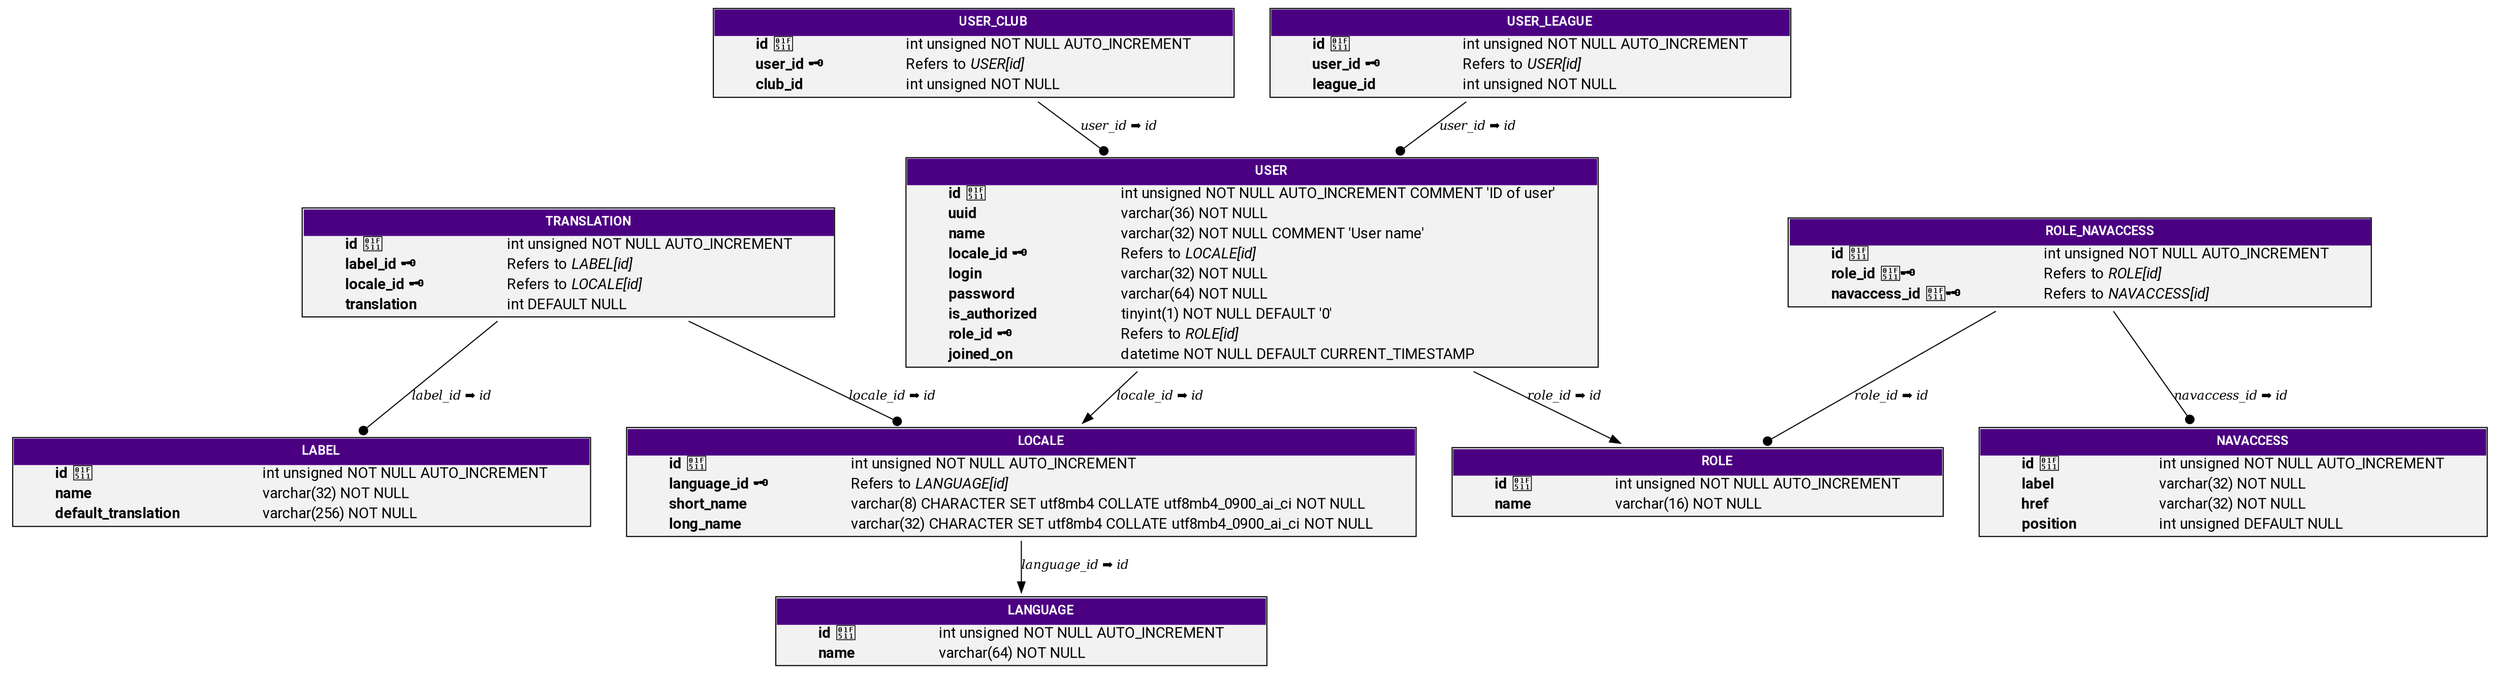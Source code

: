 //This file has been generated with doteur, enjoy!
digraph doteur {


    

    node [

        shape = "plaintext"
    ]



    

    "LABEL" [label=<
        <TABLE BGCOLOR="grey95" BORDER="1" CELLBORDER="0" CELLSPACING="0">

        <TR><TD COLSPAN="2" CELLPADDING="5" ALIGN="CENTER" BGCOLOR="indigo">
        <FONT FACE="Roboto" COLOR="white" POINT-SIZE="12">
        <B>LABEL</B>
        </FONT></TD></TR>

        <TR><TD ALIGN="LEFT" BORDER="0">
        <FONT COLOR="black" FACE="Roboto"><B>id 🔑</B></FONT>
        </TD><TD ALIGN="LEFT">
        <FONT FACE="Roboto" COLOR="black">int unsigned NOT NULL AUTO_INCREMENT</FONT>
        </TD></TR>

        <TR><TD ALIGN="LEFT" BORDER="0">
        <FONT COLOR="black" FACE="Roboto"><B>name</B></FONT>
        </TD><TD ALIGN="LEFT">
        <FONT COLOR="black" FACE="Roboto">varchar(32) NOT NULL</FONT>
        </TD></TR>

        <TR><TD ALIGN="LEFT" BORDER="0">
        <FONT COLOR="black" FACE="Roboto"><B>default_translation</B></FONT>
        </TD><TD ALIGN="LEFT">
        <FONT COLOR="black" FACE="Roboto">varchar(256) NOT NULL</FONT>
        </TD></TR>

	</TABLE> >]


    "LANGUAGE" [label=<
        <TABLE BGCOLOR="grey95" BORDER="1" CELLBORDER="0" CELLSPACING="0">

        <TR><TD COLSPAN="2" CELLPADDING="5" ALIGN="CENTER" BGCOLOR="indigo">
        <FONT FACE="Roboto" COLOR="white" POINT-SIZE="12">
        <B>LANGUAGE</B>
        </FONT></TD></TR>

        <TR><TD ALIGN="LEFT" BORDER="0">
        <FONT COLOR="black" FACE="Roboto"><B>id 🔑</B></FONT>
        </TD><TD ALIGN="LEFT">
        <FONT FACE="Roboto" COLOR="black">int unsigned NOT NULL AUTO_INCREMENT</FONT>
        </TD></TR>

        <TR><TD ALIGN="LEFT" BORDER="0">
        <FONT COLOR="black" FACE="Roboto"><B>name</B></FONT>
        </TD><TD ALIGN="LEFT">
        <FONT COLOR="black" FACE="Roboto">varchar(64) NOT NULL</FONT>
        </TD></TR>

	</TABLE> >]


    "LOCALE" [label=<
        <TABLE BGCOLOR="grey95" BORDER="1" CELLBORDER="0" CELLSPACING="0">

        <TR><TD COLSPAN="2" CELLPADDING="5" ALIGN="CENTER" BGCOLOR="indigo">
        <FONT FACE="Roboto" COLOR="white" POINT-SIZE="12">
        <B>LOCALE</B>
        </FONT></TD></TR>

        <TR><TD ALIGN="LEFT" BORDER="0">
        <FONT COLOR="black" FACE="Roboto"><B>id 🔑</B></FONT>
        </TD><TD ALIGN="LEFT">
        <FONT FACE="Roboto" COLOR="black">int unsigned NOT NULL AUTO_INCREMENT</FONT>
        </TD></TR>

        <TR><TD ALIGN="LEFT" BORDER="0">
        <FONT COLOR="black" FACE="Roboto"><B>language_id 🗝️</B></FONT>
        </TD><TD ALIGN="LEFT">
        <FONT FACE="Roboto" COLOR="black">Refers to <I>LANGUAGE[id]</I></FONT>
        </TD></TR>

        <TR><TD ALIGN="LEFT" BORDER="0">
        <FONT COLOR="black" FACE="Roboto"><B>short_name</B></FONT>
        </TD><TD ALIGN="LEFT">
        <FONT COLOR="black" FACE="Roboto">varchar(8) CHARACTER SET utf8mb4 COLLATE utf8mb4_0900_ai_ci NOT NULL</FONT>
        </TD></TR>

        <TR><TD ALIGN="LEFT" BORDER="0">
        <FONT COLOR="black" FACE="Roboto"><B>long_name</B></FONT>
        </TD><TD ALIGN="LEFT">
        <FONT COLOR="black" FACE="Roboto">varchar(32) CHARACTER SET utf8mb4 COLLATE utf8mb4_0900_ai_ci NOT NULL</FONT>
        </TD></TR>

	</TABLE> >]


    "NAVACCESS" [label=<
        <TABLE BGCOLOR="grey95" BORDER="1" CELLBORDER="0" CELLSPACING="0">

        <TR><TD COLSPAN="2" CELLPADDING="5" ALIGN="CENTER" BGCOLOR="indigo">
        <FONT FACE="Roboto" COLOR="white" POINT-SIZE="12">
        <B>NAVACCESS</B>
        </FONT></TD></TR>

        <TR><TD ALIGN="LEFT" BORDER="0">
        <FONT COLOR="black" FACE="Roboto"><B>id 🔑</B></FONT>
        </TD><TD ALIGN="LEFT">
        <FONT FACE="Roboto" COLOR="black">int unsigned NOT NULL AUTO_INCREMENT</FONT>
        </TD></TR>

        <TR><TD ALIGN="LEFT" BORDER="0">
        <FONT COLOR="black" FACE="Roboto"><B>label</B></FONT>
        </TD><TD ALIGN="LEFT">
        <FONT COLOR="black" FACE="Roboto">varchar(32) NOT NULL</FONT>
        </TD></TR>

        <TR><TD ALIGN="LEFT" BORDER="0">
        <FONT COLOR="black" FACE="Roboto"><B>href</B></FONT>
        </TD><TD ALIGN="LEFT">
        <FONT COLOR="black" FACE="Roboto">varchar(32) NOT NULL</FONT>
        </TD></TR>

        <TR><TD ALIGN="LEFT" BORDER="0">
        <FONT COLOR="black" FACE="Roboto"><B>position</B></FONT>
        </TD><TD ALIGN="LEFT">
        <FONT COLOR="black" FACE="Roboto">int unsigned DEFAULT NULL</FONT>
        </TD></TR>

	</TABLE> >]


    "ROLE" [label=<
        <TABLE BGCOLOR="grey95" BORDER="1" CELLBORDER="0" CELLSPACING="0">

        <TR><TD COLSPAN="2" CELLPADDING="5" ALIGN="CENTER" BGCOLOR="indigo">
        <FONT FACE="Roboto" COLOR="white" POINT-SIZE="12">
        <B>ROLE</B>
        </FONT></TD></TR>

        <TR><TD ALIGN="LEFT" BORDER="0">
        <FONT COLOR="black" FACE="Roboto"><B>id 🔑</B></FONT>
        </TD><TD ALIGN="LEFT">
        <FONT FACE="Roboto" COLOR="black">int unsigned NOT NULL AUTO_INCREMENT</FONT>
        </TD></TR>

        <TR><TD ALIGN="LEFT" BORDER="0">
        <FONT COLOR="black" FACE="Roboto"><B>name</B></FONT>
        </TD><TD ALIGN="LEFT">
        <FONT COLOR="black" FACE="Roboto">varchar(16) NOT NULL</FONT>
        </TD></TR>

	</TABLE> >]


    "ROLE_NAVACCESS" [label=<
        <TABLE BGCOLOR="grey95" BORDER="1" CELLBORDER="0" CELLSPACING="0">

        <TR><TD COLSPAN="2" CELLPADDING="5" ALIGN="CENTER" BGCOLOR="indigo">
        <FONT FACE="Roboto" COLOR="white" POINT-SIZE="12">
        <B>ROLE_NAVACCESS</B>
        </FONT></TD></TR>

        <TR><TD ALIGN="LEFT" BORDER="0">
        <FONT COLOR="black" FACE="Roboto"><B>id 🔑</B></FONT>
        </TD><TD ALIGN="LEFT">
        <FONT FACE="Roboto" COLOR="black">int unsigned NOT NULL AUTO_INCREMENT</FONT>
        </TD></TR>

        <TR><TD ALIGN="LEFT" BORDER="0">
        <FONT COLOR="black" FACE="Roboto"><B>role_id 🔑🗝️</B></FONT>
        </TD><TD ALIGN="LEFT">
        <FONT FACE="Roboto" COLOR="black">Refers to <I>ROLE[id]</I></FONT>
        </TD></TR>

        <TR><TD ALIGN="LEFT" BORDER="0">
        <FONT COLOR="black" FACE="Roboto"><B>navaccess_id 🔑🗝️</B></FONT>
        </TD><TD ALIGN="LEFT">
        <FONT FACE="Roboto" COLOR="black">Refers to <I>NAVACCESS[id]</I></FONT>
        </TD></TR>

	</TABLE> >]


    "TRANSLATION" [label=<
        <TABLE BGCOLOR="grey95" BORDER="1" CELLBORDER="0" CELLSPACING="0">

        <TR><TD COLSPAN="2" CELLPADDING="5" ALIGN="CENTER" BGCOLOR="indigo">
        <FONT FACE="Roboto" COLOR="white" POINT-SIZE="12">
        <B>TRANSLATION</B>
        </FONT></TD></TR>

        <TR><TD ALIGN="LEFT" BORDER="0">
        <FONT COLOR="black" FACE="Roboto"><B>id 🔑</B></FONT>
        </TD><TD ALIGN="LEFT">
        <FONT FACE="Roboto" COLOR="black">int unsigned NOT NULL AUTO_INCREMENT</FONT>
        </TD></TR>

        <TR><TD ALIGN="LEFT" BORDER="0">
        <FONT COLOR="black" FACE="Roboto"><B>label_id 🗝️</B></FONT>
        </TD><TD ALIGN="LEFT">
        <FONT FACE="Roboto" COLOR="black">Refers to <I>LABEL[id]</I></FONT>
        </TD></TR>

        <TR><TD ALIGN="LEFT" BORDER="0">
        <FONT COLOR="black" FACE="Roboto"><B>locale_id 🗝️</B></FONT>
        </TD><TD ALIGN="LEFT">
        <FONT FACE="Roboto" COLOR="black">Refers to <I>LOCALE[id]</I></FONT>
        </TD></TR>

        <TR><TD ALIGN="LEFT" BORDER="0">
        <FONT COLOR="black" FACE="Roboto"><B>translation</B></FONT>
        </TD><TD ALIGN="LEFT">
        <FONT COLOR="black" FACE="Roboto">int DEFAULT NULL</FONT>
        </TD></TR>

	</TABLE> >]


    "USER" [label=<
        <TABLE BGCOLOR="grey95" BORDER="1" CELLBORDER="0" CELLSPACING="0">

        <TR><TD COLSPAN="2" CELLPADDING="5" ALIGN="CENTER" BGCOLOR="indigo">
        <FONT FACE="Roboto" COLOR="white" POINT-SIZE="12">
        <B>USER</B>
        </FONT></TD></TR>

        <TR><TD ALIGN="LEFT" BORDER="0">
        <FONT COLOR="black" FACE="Roboto"><B>id 🔑</B></FONT>
        </TD><TD ALIGN="LEFT">
        <FONT FACE="Roboto" COLOR="black">int unsigned NOT NULL AUTO_INCREMENT COMMENT 'ID of user'</FONT>
        </TD></TR>

        <TR><TD ALIGN="LEFT" BORDER="0">
        <FONT COLOR="black" FACE="Roboto"><B>uuid</B></FONT>
        </TD><TD ALIGN="LEFT">
        <FONT COLOR="black" FACE="Roboto">varchar(36) NOT NULL</FONT>
        </TD></TR>

        <TR><TD ALIGN="LEFT" BORDER="0">
        <FONT COLOR="black" FACE="Roboto"><B>name</B></FONT>
        </TD><TD ALIGN="LEFT">
        <FONT COLOR="black" FACE="Roboto">varchar(32) NOT NULL COMMENT 'User name'</FONT>
        </TD></TR>

        <TR><TD ALIGN="LEFT" BORDER="0">
        <FONT COLOR="black" FACE="Roboto"><B>locale_id 🗝️</B></FONT>
        </TD><TD ALIGN="LEFT">
        <FONT FACE="Roboto" COLOR="black">Refers to <I>LOCALE[id]</I></FONT>
        </TD></TR>

        <TR><TD ALIGN="LEFT" BORDER="0">
        <FONT COLOR="black" FACE="Roboto"><B>login</B></FONT>
        </TD><TD ALIGN="LEFT">
        <FONT COLOR="black" FACE="Roboto">varchar(32) NOT NULL</FONT>
        </TD></TR>

        <TR><TD ALIGN="LEFT" BORDER="0">
        <FONT COLOR="black" FACE="Roboto"><B>password</B></FONT>
        </TD><TD ALIGN="LEFT">
        <FONT COLOR="black" FACE="Roboto">varchar(64) NOT NULL</FONT>
        </TD></TR>

        <TR><TD ALIGN="LEFT" BORDER="0">
        <FONT COLOR="black" FACE="Roboto"><B>is_authorized</B></FONT>
        </TD><TD ALIGN="LEFT">
        <FONT COLOR="black" FACE="Roboto">tinyint(1) NOT NULL DEFAULT '0'</FONT>
        </TD></TR>

        <TR><TD ALIGN="LEFT" BORDER="0">
        <FONT COLOR="black" FACE="Roboto"><B>role_id 🗝️</B></FONT>
        </TD><TD ALIGN="LEFT">
        <FONT FACE="Roboto" COLOR="black">Refers to <I>ROLE[id]</I></FONT>
        </TD></TR>

        <TR><TD ALIGN="LEFT" BORDER="0">
        <FONT COLOR="black" FACE="Roboto"><B>joined_on</B></FONT>
        </TD><TD ALIGN="LEFT">
        <FONT COLOR="black" FACE="Roboto">datetime NOT NULL DEFAULT CURRENT_TIMESTAMP</FONT>
        </TD></TR>

	</TABLE> >]


    "USER_CLUB" [label=<
        <TABLE BGCOLOR="grey95" BORDER="1" CELLBORDER="0" CELLSPACING="0">

        <TR><TD COLSPAN="2" CELLPADDING="5" ALIGN="CENTER" BGCOLOR="indigo">
        <FONT FACE="Roboto" COLOR="white" POINT-SIZE="12">
        <B>USER_CLUB</B>
        </FONT></TD></TR>

        <TR><TD ALIGN="LEFT" BORDER="0">
        <FONT COLOR="black" FACE="Roboto"><B>id 🔑</B></FONT>
        </TD><TD ALIGN="LEFT">
        <FONT FACE="Roboto" COLOR="black">int unsigned NOT NULL AUTO_INCREMENT</FONT>
        </TD></TR>

        <TR><TD ALIGN="LEFT" BORDER="0">
        <FONT COLOR="black" FACE="Roboto"><B>user_id 🗝️</B></FONT>
        </TD><TD ALIGN="LEFT">
        <FONT FACE="Roboto" COLOR="black">Refers to <I>USER[id]</I></FONT>
        </TD></TR>

        <TR><TD ALIGN="LEFT" BORDER="0">
        <FONT COLOR="black" FACE="Roboto"><B>club_id</B></FONT>
        </TD><TD ALIGN="LEFT">
        <FONT COLOR="black" FACE="Roboto">int unsigned NOT NULL</FONT>
        </TD></TR>

	</TABLE> >]


    "USER_LEAGUE" [label=<
        <TABLE BGCOLOR="grey95" BORDER="1" CELLBORDER="0" CELLSPACING="0">

        <TR><TD COLSPAN="2" CELLPADDING="5" ALIGN="CENTER" BGCOLOR="indigo">
        <FONT FACE="Roboto" COLOR="white" POINT-SIZE="12">
        <B>USER_LEAGUE</B>
        </FONT></TD></TR>

        <TR><TD ALIGN="LEFT" BORDER="0">
        <FONT COLOR="black" FACE="Roboto"><B>id 🔑</B></FONT>
        </TD><TD ALIGN="LEFT">
        <FONT FACE="Roboto" COLOR="black">int unsigned NOT NULL AUTO_INCREMENT</FONT>
        </TD></TR>

        <TR><TD ALIGN="LEFT" BORDER="0">
        <FONT COLOR="black" FACE="Roboto"><B>user_id 🗝️</B></FONT>
        </TD><TD ALIGN="LEFT">
        <FONT FACE="Roboto" COLOR="black">Refers to <I>USER[id]</I></FONT>
        </TD></TR>

        <TR><TD ALIGN="LEFT" BORDER="0">
        <FONT COLOR="black" FACE="Roboto"><B>league_id</B></FONT>
        </TD><TD ALIGN="LEFT">
        <FONT COLOR="black" FACE="Roboto">int unsigned NOT NULL</FONT>
        </TD></TR>

	</TABLE> >]

	LOCALE -> LANGUAGE [label=<<I>language_id ➡ id</I>>, arrowhead = "normal", fontsize="12.0", ]
	ROLE_NAVACCESS -> NAVACCESS [label=<<I>navaccess_id ➡ id</I>>, arrowhead = "dot", fontsize="12.0", ]
	ROLE_NAVACCESS -> ROLE [label=<<I>role_id ➡ id</I>>, arrowhead = "dot", fontsize="12.0", ]
	TRANSLATION -> LABEL [label=<<I>label_id ➡ id</I>>, arrowhead = "dot", fontsize="12.0", ]
	TRANSLATION -> LOCALE [label=<<I>locale_id ➡ id</I>>, arrowhead = "dot", fontsize="12.0", ]
	USER -> ROLE [label=<<I>role_id ➡ id</I>>, arrowhead = "normal", fontsize="12.0", ]
	USER -> LOCALE [label=<<I>locale_id ➡ id</I>>, arrowhead = "normal", fontsize="12.0", ]
	USER_CLUB -> USER [label=<<I>user_id ➡ id</I>>, arrowhead = "dot", fontsize="12.0", ]
	USER_LEAGUE -> USER [label=<<I>user_id ➡ id</I>>, arrowhead = "dot", fontsize="12.0", ]

}